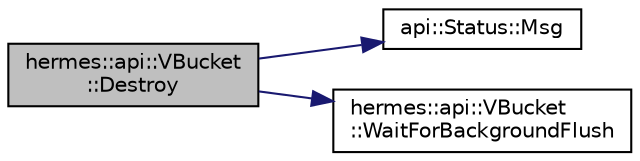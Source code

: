 digraph "hermes::api::VBucket::Destroy"
{
 // LATEX_PDF_SIZE
  edge [fontname="Helvetica",fontsize="10",labelfontname="Helvetica",labelfontsize="10"];
  node [fontname="Helvetica",fontsize="10",shape=record];
  rankdir="LR";
  Node1 [label="hermes::api::VBucket\l::Destroy",height=0.2,width=0.4,color="black", fillcolor="grey75", style="filled", fontcolor="black",tooltip=" "];
  Node1 -> Node2 [color="midnightblue",fontsize="10",style="solid",fontname="Helvetica"];
  Node2 [label="api::Status::Msg",height=0.2,width=0.4,color="black", fillcolor="white", style="filled",URL="$classapi_1_1_status.html#ac896de1ec4175376237ca1088e901f23",tooltip=" "];
  Node1 -> Node3 [color="midnightblue",fontsize="10",style="solid",fontname="Helvetica"];
  Node3 [label="hermes::api::VBucket\l::WaitForBackgroundFlush",height=0.2,width=0.4,color="black", fillcolor="white", style="filled",URL="$classhermes_1_1api_1_1_v_bucket.html#a11a7ff7793da6932ce67f035ad9e8a26",tooltip=" "];
}
